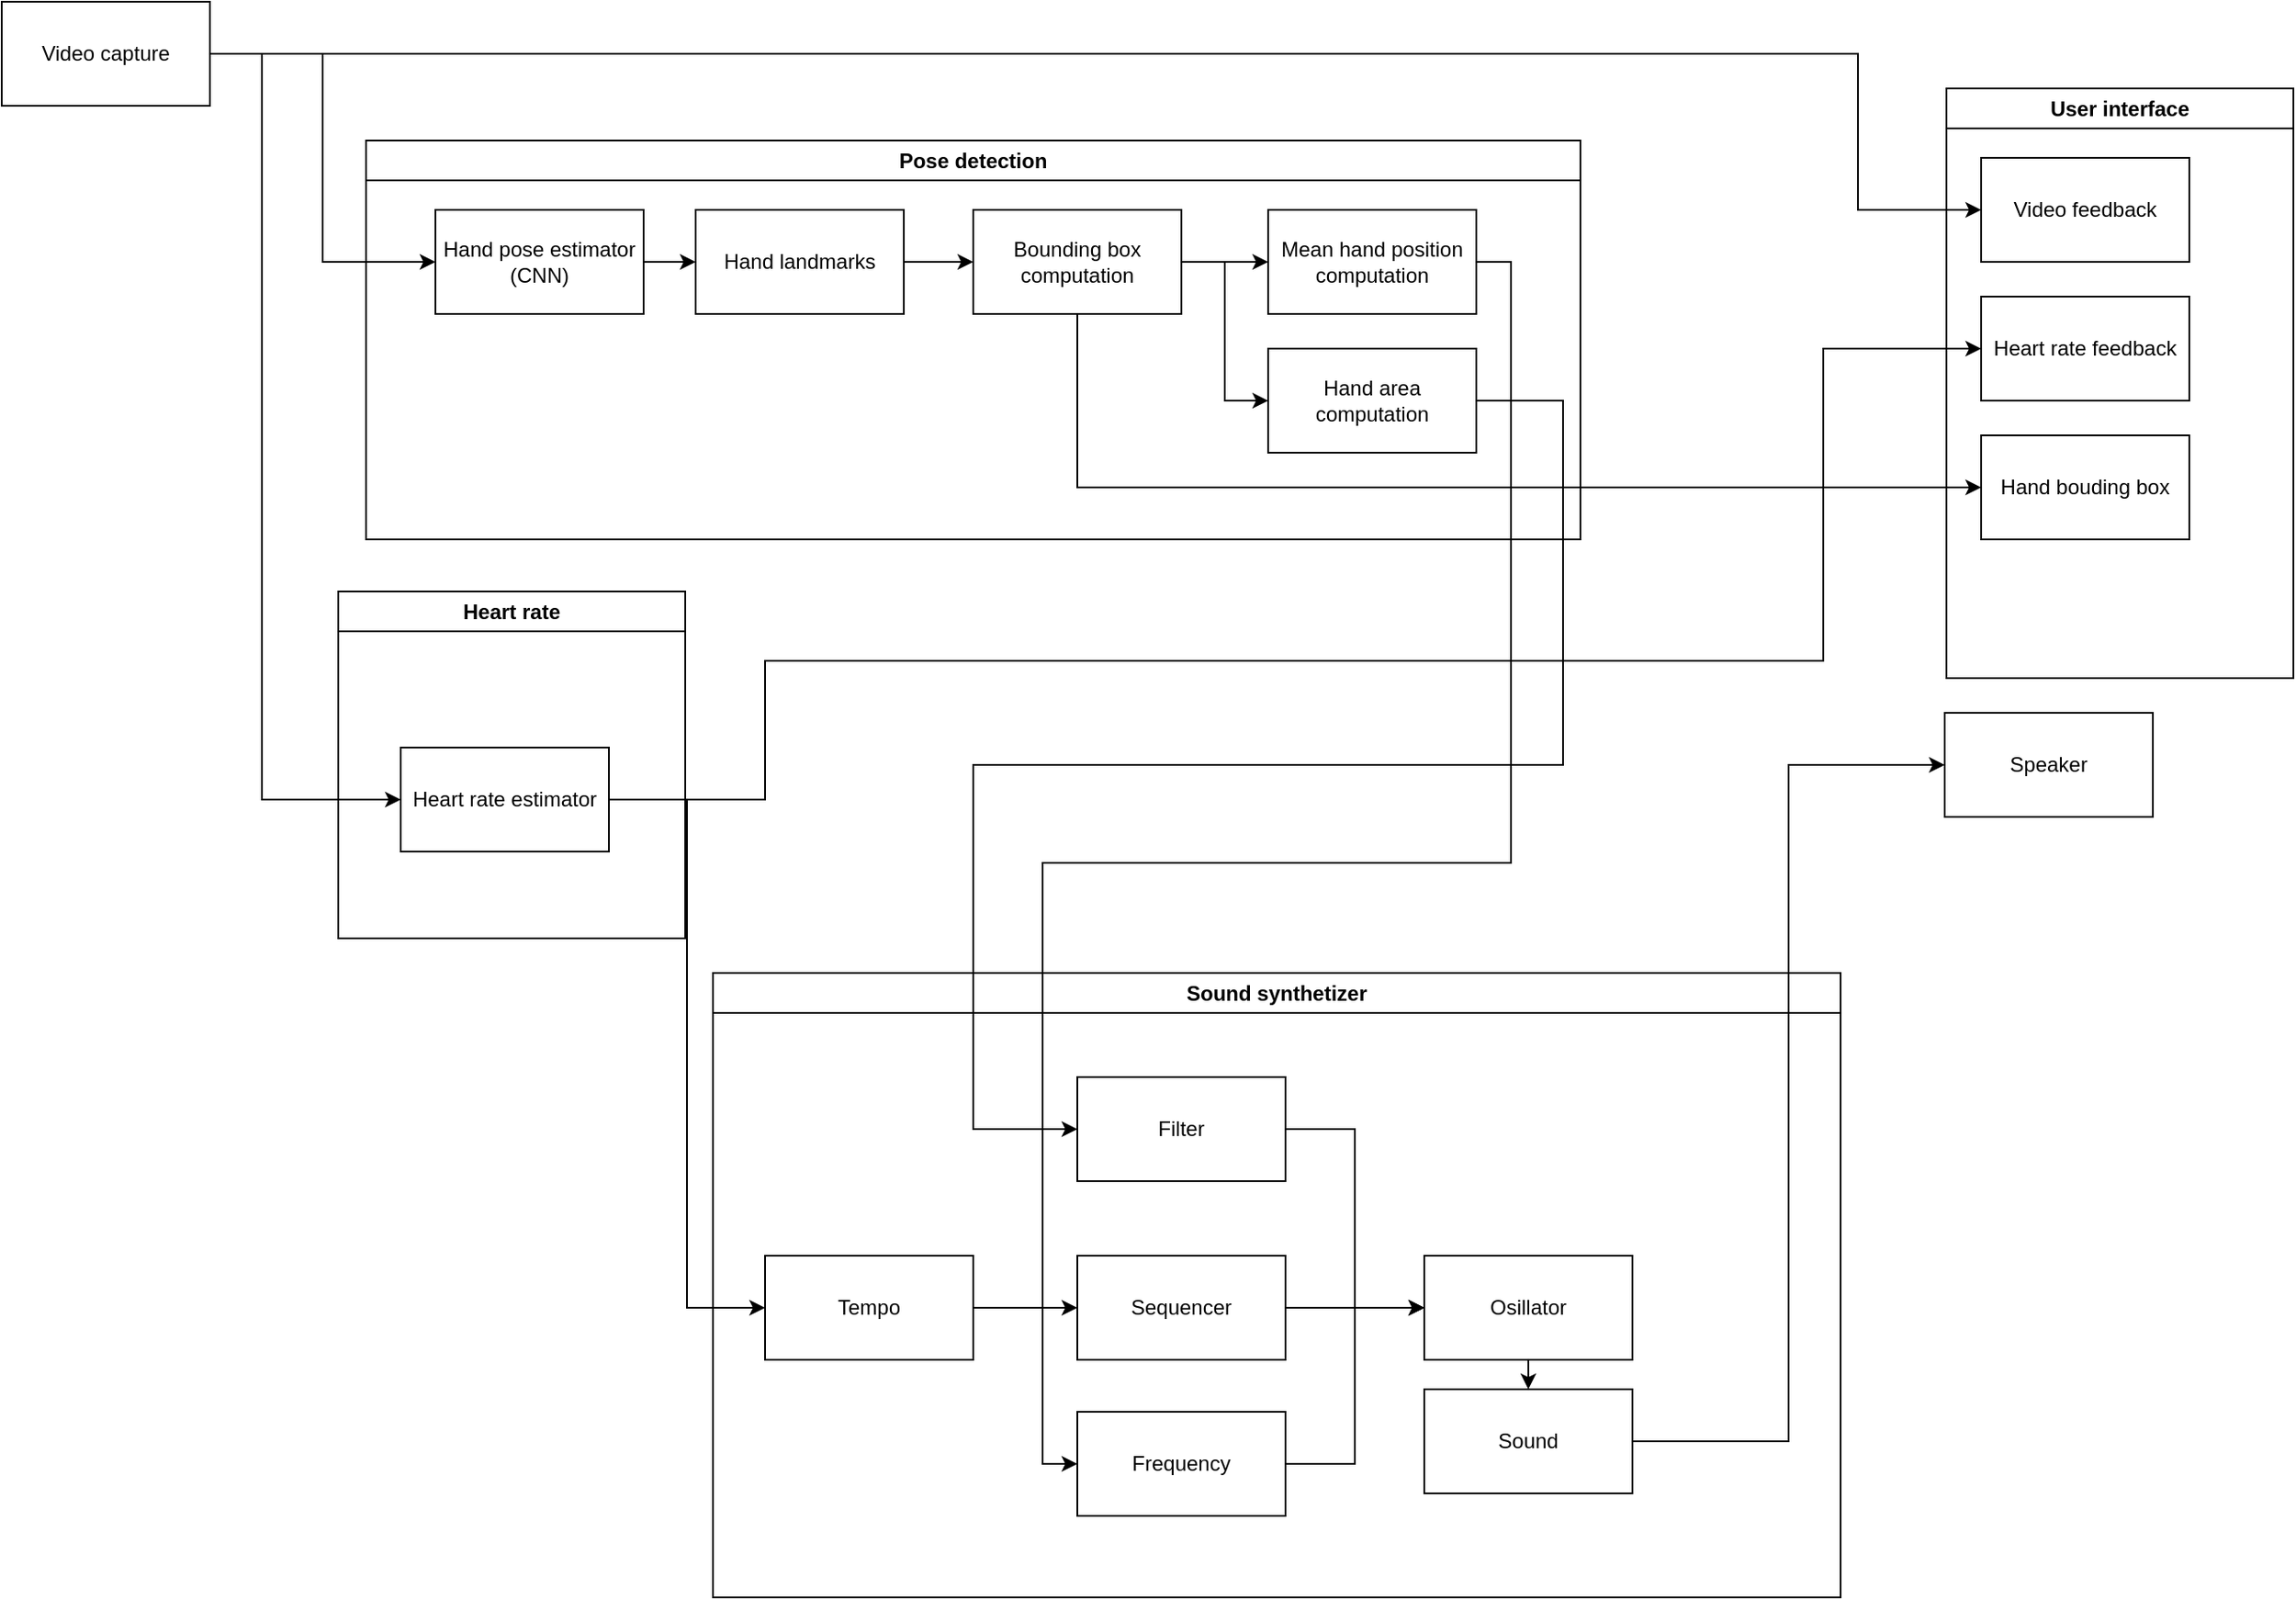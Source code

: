 <mxfile version="22.0.2" type="device">
  <diagram id="C5RBs43oDa-KdzZeNtuy" name="Page-1">
    <mxGraphModel dx="1909" dy="1129" grid="1" gridSize="10" guides="1" tooltips="1" connect="1" arrows="1" fold="1" page="1" pageScale="1" pageWidth="827" pageHeight="1169" math="0" shadow="0">
      <root>
        <mxCell id="WIyWlLk6GJQsqaUBKTNV-0" />
        <mxCell id="WIyWlLk6GJQsqaUBKTNV-1" parent="WIyWlLk6GJQsqaUBKTNV-0" />
        <mxCell id="T2IIl-ZSXdajdHAPXQGU-40" style="edgeStyle=orthogonalEdgeStyle;rounded=0;orthogonalLoop=1;jettySize=auto;html=1;exitX=1;exitY=0.5;exitDx=0;exitDy=0;entryX=0;entryY=0.5;entryDx=0;entryDy=0;" edge="1" parent="WIyWlLk6GJQsqaUBKTNV-1" source="T2IIl-ZSXdajdHAPXQGU-2" target="T2IIl-ZSXdajdHAPXQGU-26">
          <mxGeometry relative="1" as="geometry" />
        </mxCell>
        <mxCell id="T2IIl-ZSXdajdHAPXQGU-43" style="edgeStyle=orthogonalEdgeStyle;rounded=0;orthogonalLoop=1;jettySize=auto;html=1;exitX=1;exitY=0.5;exitDx=0;exitDy=0;entryX=0;entryY=0.5;entryDx=0;entryDy=0;" edge="1" parent="WIyWlLk6GJQsqaUBKTNV-1" source="T2IIl-ZSXdajdHAPXQGU-2" target="T2IIl-ZSXdajdHAPXQGU-27">
          <mxGeometry relative="1" as="geometry">
            <Array as="points">
              <mxPoint x="1090" y="100" />
              <mxPoint x="1090" y="190" />
            </Array>
          </mxGeometry>
        </mxCell>
        <mxCell id="T2IIl-ZSXdajdHAPXQGU-47" style="edgeStyle=orthogonalEdgeStyle;rounded=0;orthogonalLoop=1;jettySize=auto;html=1;exitX=1;exitY=0.5;exitDx=0;exitDy=0;entryX=0;entryY=0.5;entryDx=0;entryDy=0;" edge="1" parent="WIyWlLk6GJQsqaUBKTNV-1" source="T2IIl-ZSXdajdHAPXQGU-2" target="T2IIl-ZSXdajdHAPXQGU-46">
          <mxGeometry relative="1" as="geometry">
            <Array as="points">
              <mxPoint x="170" y="100" />
              <mxPoint x="170" y="530" />
            </Array>
          </mxGeometry>
        </mxCell>
        <mxCell id="T2IIl-ZSXdajdHAPXQGU-2" value="Video capture" style="rounded=0;whiteSpace=wrap;html=1;" vertex="1" parent="WIyWlLk6GJQsqaUBKTNV-1">
          <mxGeometry x="20" y="70" width="120" height="60" as="geometry" />
        </mxCell>
        <mxCell id="T2IIl-ZSXdajdHAPXQGU-4" value="Speaker" style="rounded=0;whiteSpace=wrap;html=1;" vertex="1" parent="WIyWlLk6GJQsqaUBKTNV-1">
          <mxGeometry x="1140" y="480" width="120" height="60" as="geometry" />
        </mxCell>
        <mxCell id="T2IIl-ZSXdajdHAPXQGU-22" value="Heart rate" style="swimlane;whiteSpace=wrap;html=1;" vertex="1" parent="WIyWlLk6GJQsqaUBKTNV-1">
          <mxGeometry x="214" y="410" width="200" height="200" as="geometry" />
        </mxCell>
        <mxCell id="T2IIl-ZSXdajdHAPXQGU-23" value="Pose detection" style="swimlane;whiteSpace=wrap;html=1;" vertex="1" parent="WIyWlLk6GJQsqaUBKTNV-1">
          <mxGeometry x="230" y="150" width="700" height="230" as="geometry" />
        </mxCell>
        <mxCell id="T2IIl-ZSXdajdHAPXQGU-34" value="" style="edgeStyle=orthogonalEdgeStyle;rounded=0;orthogonalLoop=1;jettySize=auto;html=1;" edge="1" parent="T2IIl-ZSXdajdHAPXQGU-23" source="T2IIl-ZSXdajdHAPXQGU-26" target="T2IIl-ZSXdajdHAPXQGU-30">
          <mxGeometry relative="1" as="geometry" />
        </mxCell>
        <mxCell id="T2IIl-ZSXdajdHAPXQGU-26" value="Hand pose estimator (CNN)" style="rounded=0;whiteSpace=wrap;html=1;" vertex="1" parent="T2IIl-ZSXdajdHAPXQGU-23">
          <mxGeometry x="40" y="40" width="120" height="60" as="geometry" />
        </mxCell>
        <mxCell id="T2IIl-ZSXdajdHAPXQGU-35" value="" style="edgeStyle=orthogonalEdgeStyle;rounded=0;orthogonalLoop=1;jettySize=auto;html=1;" edge="1" parent="T2IIl-ZSXdajdHAPXQGU-23" source="T2IIl-ZSXdajdHAPXQGU-30" target="T2IIl-ZSXdajdHAPXQGU-33">
          <mxGeometry relative="1" as="geometry" />
        </mxCell>
        <mxCell id="T2IIl-ZSXdajdHAPXQGU-30" value="Hand landmarks" style="rounded=0;whiteSpace=wrap;html=1;" vertex="1" parent="T2IIl-ZSXdajdHAPXQGU-23">
          <mxGeometry x="190" y="40" width="120" height="60" as="geometry" />
        </mxCell>
        <mxCell id="T2IIl-ZSXdajdHAPXQGU-31" value="Mean hand position computation" style="rounded=0;whiteSpace=wrap;html=1;" vertex="1" parent="T2IIl-ZSXdajdHAPXQGU-23">
          <mxGeometry x="520" y="40" width="120" height="60" as="geometry" />
        </mxCell>
        <mxCell id="T2IIl-ZSXdajdHAPXQGU-32" value="Hand area computation" style="rounded=0;whiteSpace=wrap;html=1;" vertex="1" parent="T2IIl-ZSXdajdHAPXQGU-23">
          <mxGeometry x="520" y="120" width="120" height="60" as="geometry" />
        </mxCell>
        <mxCell id="T2IIl-ZSXdajdHAPXQGU-38" value="" style="edgeStyle=orthogonalEdgeStyle;rounded=0;orthogonalLoop=1;jettySize=auto;html=1;" edge="1" parent="T2IIl-ZSXdajdHAPXQGU-23" source="T2IIl-ZSXdajdHAPXQGU-33" target="T2IIl-ZSXdajdHAPXQGU-31">
          <mxGeometry relative="1" as="geometry" />
        </mxCell>
        <mxCell id="T2IIl-ZSXdajdHAPXQGU-39" style="edgeStyle=orthogonalEdgeStyle;rounded=0;orthogonalLoop=1;jettySize=auto;html=1;exitX=1;exitY=0.5;exitDx=0;exitDy=0;entryX=0;entryY=0.5;entryDx=0;entryDy=0;" edge="1" parent="T2IIl-ZSXdajdHAPXQGU-23" source="T2IIl-ZSXdajdHAPXQGU-33" target="T2IIl-ZSXdajdHAPXQGU-32">
          <mxGeometry relative="1" as="geometry" />
        </mxCell>
        <mxCell id="T2IIl-ZSXdajdHAPXQGU-33" value="Bounding box computation" style="rounded=0;whiteSpace=wrap;html=1;" vertex="1" parent="T2IIl-ZSXdajdHAPXQGU-23">
          <mxGeometry x="350" y="40" width="120" height="60" as="geometry" />
        </mxCell>
        <mxCell id="T2IIl-ZSXdajdHAPXQGU-24" value="Sound synthetizer" style="swimlane;whiteSpace=wrap;html=1;" vertex="1" parent="WIyWlLk6GJQsqaUBKTNV-1">
          <mxGeometry x="430" y="630" width="650" height="360" as="geometry" />
        </mxCell>
        <mxCell id="T2IIl-ZSXdajdHAPXQGU-59" style="edgeStyle=orthogonalEdgeStyle;rounded=0;orthogonalLoop=1;jettySize=auto;html=1;exitX=1;exitY=0.5;exitDx=0;exitDy=0;entryX=0;entryY=0.5;entryDx=0;entryDy=0;" edge="1" parent="T2IIl-ZSXdajdHAPXQGU-24" source="T2IIl-ZSXdajdHAPXQGU-45" target="T2IIl-ZSXdajdHAPXQGU-50">
          <mxGeometry relative="1" as="geometry" />
        </mxCell>
        <mxCell id="T2IIl-ZSXdajdHAPXQGU-45" value="Tempo" style="whiteSpace=wrap;html=1;" vertex="1" parent="T2IIl-ZSXdajdHAPXQGU-24">
          <mxGeometry x="30" y="163" width="120" height="60" as="geometry" />
        </mxCell>
        <mxCell id="T2IIl-ZSXdajdHAPXQGU-60" style="edgeStyle=orthogonalEdgeStyle;rounded=0;orthogonalLoop=1;jettySize=auto;html=1;exitX=1;exitY=0.5;exitDx=0;exitDy=0;entryX=0;entryY=0.5;entryDx=0;entryDy=0;" edge="1" parent="T2IIl-ZSXdajdHAPXQGU-24" source="T2IIl-ZSXdajdHAPXQGU-51" target="T2IIl-ZSXdajdHAPXQGU-53">
          <mxGeometry relative="1" as="geometry" />
        </mxCell>
        <mxCell id="T2IIl-ZSXdajdHAPXQGU-51" value="Filter" style="whiteSpace=wrap;html=1;" vertex="1" parent="T2IIl-ZSXdajdHAPXQGU-24">
          <mxGeometry x="210" y="60" width="120" height="60" as="geometry" />
        </mxCell>
        <mxCell id="T2IIl-ZSXdajdHAPXQGU-61" style="edgeStyle=orthogonalEdgeStyle;rounded=0;orthogonalLoop=1;jettySize=auto;html=1;exitX=1;exitY=0.5;exitDx=0;exitDy=0;entryX=0;entryY=0.5;entryDx=0;entryDy=0;" edge="1" parent="T2IIl-ZSXdajdHAPXQGU-24" source="T2IIl-ZSXdajdHAPXQGU-52" target="T2IIl-ZSXdajdHAPXQGU-53">
          <mxGeometry relative="1" as="geometry">
            <mxPoint x="400" y="250.0" as="targetPoint" />
          </mxGeometry>
        </mxCell>
        <mxCell id="T2IIl-ZSXdajdHAPXQGU-52" value="Frequency" style="whiteSpace=wrap;html=1;" vertex="1" parent="T2IIl-ZSXdajdHAPXQGU-24">
          <mxGeometry x="210" y="253" width="120" height="60" as="geometry" />
        </mxCell>
        <mxCell id="T2IIl-ZSXdajdHAPXQGU-65" style="edgeStyle=orthogonalEdgeStyle;rounded=0;orthogonalLoop=1;jettySize=auto;html=1;exitX=0.5;exitY=1;exitDx=0;exitDy=0;entryX=0.5;entryY=0;entryDx=0;entryDy=0;" edge="1" parent="T2IIl-ZSXdajdHAPXQGU-24" source="T2IIl-ZSXdajdHAPXQGU-53" target="T2IIl-ZSXdajdHAPXQGU-54">
          <mxGeometry relative="1" as="geometry" />
        </mxCell>
        <mxCell id="T2IIl-ZSXdajdHAPXQGU-53" value="Osillator" style="whiteSpace=wrap;html=1;" vertex="1" parent="T2IIl-ZSXdajdHAPXQGU-24">
          <mxGeometry x="410" y="163" width="120" height="60" as="geometry" />
        </mxCell>
        <mxCell id="T2IIl-ZSXdajdHAPXQGU-57" style="edgeStyle=orthogonalEdgeStyle;rounded=0;orthogonalLoop=1;jettySize=auto;html=1;exitX=1;exitY=0.5;exitDx=0;exitDy=0;entryX=0;entryY=0.5;entryDx=0;entryDy=0;" edge="1" parent="T2IIl-ZSXdajdHAPXQGU-24" source="T2IIl-ZSXdajdHAPXQGU-50" target="T2IIl-ZSXdajdHAPXQGU-53">
          <mxGeometry relative="1" as="geometry" />
        </mxCell>
        <mxCell id="T2IIl-ZSXdajdHAPXQGU-50" value="Sequencer" style="whiteSpace=wrap;html=1;" vertex="1" parent="T2IIl-ZSXdajdHAPXQGU-24">
          <mxGeometry x="210" y="163" width="120" height="60" as="geometry" />
        </mxCell>
        <mxCell id="T2IIl-ZSXdajdHAPXQGU-54" value="Sound" style="whiteSpace=wrap;html=1;" vertex="1" parent="T2IIl-ZSXdajdHAPXQGU-24">
          <mxGeometry x="410" y="240" width="120" height="60" as="geometry" />
        </mxCell>
        <mxCell id="T2IIl-ZSXdajdHAPXQGU-25" value="User interface" style="swimlane;whiteSpace=wrap;html=1;" vertex="1" parent="WIyWlLk6GJQsqaUBKTNV-1">
          <mxGeometry x="1141" y="120" width="200" height="340" as="geometry" />
        </mxCell>
        <mxCell id="T2IIl-ZSXdajdHAPXQGU-27" value="Video feedback" style="rounded=0;whiteSpace=wrap;html=1;" vertex="1" parent="T2IIl-ZSXdajdHAPXQGU-25">
          <mxGeometry x="20" y="40" width="120" height="60" as="geometry" />
        </mxCell>
        <mxCell id="T2IIl-ZSXdajdHAPXQGU-28" value="Heart rate feedback" style="rounded=0;whiteSpace=wrap;html=1;" vertex="1" parent="T2IIl-ZSXdajdHAPXQGU-25">
          <mxGeometry x="20" y="120" width="120" height="60" as="geometry" />
        </mxCell>
        <mxCell id="T2IIl-ZSXdajdHAPXQGU-29" value="Hand bouding box" style="rounded=0;whiteSpace=wrap;html=1;" vertex="1" parent="T2IIl-ZSXdajdHAPXQGU-25">
          <mxGeometry x="20" y="200" width="120" height="60" as="geometry" />
        </mxCell>
        <mxCell id="T2IIl-ZSXdajdHAPXQGU-41" style="edgeStyle=orthogonalEdgeStyle;rounded=0;orthogonalLoop=1;jettySize=auto;html=1;exitX=0.5;exitY=1;exitDx=0;exitDy=0;entryX=0;entryY=0.5;entryDx=0;entryDy=0;" edge="1" parent="WIyWlLk6GJQsqaUBKTNV-1" source="T2IIl-ZSXdajdHAPXQGU-33" target="T2IIl-ZSXdajdHAPXQGU-29">
          <mxGeometry relative="1" as="geometry" />
        </mxCell>
        <mxCell id="T2IIl-ZSXdajdHAPXQGU-48" style="edgeStyle=orthogonalEdgeStyle;rounded=0;orthogonalLoop=1;jettySize=auto;html=1;exitX=1;exitY=0.5;exitDx=0;exitDy=0;entryX=0;entryY=0.5;entryDx=0;entryDy=0;" edge="1" parent="WIyWlLk6GJQsqaUBKTNV-1" source="T2IIl-ZSXdajdHAPXQGU-46" target="T2IIl-ZSXdajdHAPXQGU-28">
          <mxGeometry relative="1" as="geometry">
            <Array as="points">
              <mxPoint x="460" y="530" />
              <mxPoint x="460" y="450" />
              <mxPoint x="1070" y="450" />
              <mxPoint x="1070" y="270" />
            </Array>
          </mxGeometry>
        </mxCell>
        <mxCell id="T2IIl-ZSXdajdHAPXQGU-62" style="edgeStyle=orthogonalEdgeStyle;rounded=0;orthogonalLoop=1;jettySize=auto;html=1;exitX=1;exitY=0.5;exitDx=0;exitDy=0;entryX=0;entryY=0.5;entryDx=0;entryDy=0;" edge="1" parent="WIyWlLk6GJQsqaUBKTNV-1" source="T2IIl-ZSXdajdHAPXQGU-46" target="T2IIl-ZSXdajdHAPXQGU-45">
          <mxGeometry relative="1" as="geometry" />
        </mxCell>
        <mxCell id="T2IIl-ZSXdajdHAPXQGU-46" value="Heart rate estimator" style="whiteSpace=wrap;html=1;" vertex="1" parent="WIyWlLk6GJQsqaUBKTNV-1">
          <mxGeometry x="250" y="500" width="120" height="60" as="geometry" />
        </mxCell>
        <mxCell id="T2IIl-ZSXdajdHAPXQGU-63" style="edgeStyle=orthogonalEdgeStyle;rounded=0;orthogonalLoop=1;jettySize=auto;html=1;exitX=1;exitY=0.5;exitDx=0;exitDy=0;entryX=0;entryY=0.5;entryDx=0;entryDy=0;" edge="1" parent="WIyWlLk6GJQsqaUBKTNV-1" source="T2IIl-ZSXdajdHAPXQGU-31" target="T2IIl-ZSXdajdHAPXQGU-52">
          <mxGeometry relative="1" as="geometry" />
        </mxCell>
        <mxCell id="T2IIl-ZSXdajdHAPXQGU-64" style="edgeStyle=orthogonalEdgeStyle;rounded=0;orthogonalLoop=1;jettySize=auto;html=1;exitX=1;exitY=0.5;exitDx=0;exitDy=0;entryX=0;entryY=0.5;entryDx=0;entryDy=0;" edge="1" parent="WIyWlLk6GJQsqaUBKTNV-1" source="T2IIl-ZSXdajdHAPXQGU-32" target="T2IIl-ZSXdajdHAPXQGU-51">
          <mxGeometry relative="1" as="geometry">
            <Array as="points">
              <mxPoint x="920" y="300" />
              <mxPoint x="920" y="510" />
              <mxPoint x="580" y="510" />
              <mxPoint x="580" y="720" />
            </Array>
          </mxGeometry>
        </mxCell>
        <mxCell id="T2IIl-ZSXdajdHAPXQGU-66" style="edgeStyle=orthogonalEdgeStyle;rounded=0;orthogonalLoop=1;jettySize=auto;html=1;exitX=1;exitY=0.5;exitDx=0;exitDy=0;entryX=0;entryY=0.5;entryDx=0;entryDy=0;" edge="1" parent="WIyWlLk6GJQsqaUBKTNV-1" source="T2IIl-ZSXdajdHAPXQGU-54" target="T2IIl-ZSXdajdHAPXQGU-4">
          <mxGeometry relative="1" as="geometry" />
        </mxCell>
      </root>
    </mxGraphModel>
  </diagram>
</mxfile>

